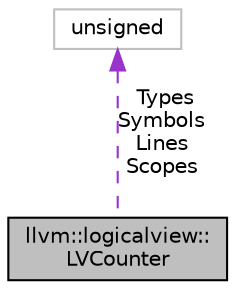 digraph "llvm::logicalview::LVCounter"
{
 // LATEX_PDF_SIZE
  bgcolor="transparent";
  edge [fontname="Helvetica",fontsize="10",labelfontname="Helvetica",labelfontsize="10"];
  node [fontname="Helvetica",fontsize="10",shape=record];
  Node1 [label="llvm::logicalview::\lLVCounter",height=0.2,width=0.4,color="black", fillcolor="grey75", style="filled", fontcolor="black",tooltip=" "];
  Node2 -> Node1 [dir="back",color="darkorchid3",fontsize="10",style="dashed",label=" Types\nSymbols\nLines\nScopes" ,fontname="Helvetica"];
  Node2 [label="unsigned",height=0.2,width=0.4,color="grey75",tooltip=" "];
}

